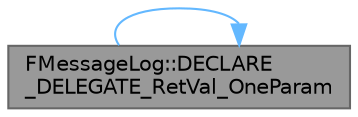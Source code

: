 digraph "FMessageLog::DECLARE_DELEGATE_RetVal_OneParam"
{
 // INTERACTIVE_SVG=YES
 // LATEX_PDF_SIZE
  bgcolor="transparent";
  edge [fontname=Helvetica,fontsize=10,labelfontname=Helvetica,labelfontsize=10];
  node [fontname=Helvetica,fontsize=10,shape=box,height=0.2,width=0.4];
  rankdir="LR";
  Node1 [id="Node000001",label="FMessageLog::DECLARE\l_DELEGATE_RetVal_OneParam",height=0.2,width=0.4,color="gray40", fillcolor="grey60", style="filled", fontcolor="black",tooltip="Delegate to retrieve a log interface."];
  Node1 -> Node1 [id="edge1_Node000001_Node000001",color="steelblue1",style="solid",tooltip=" "];
}
